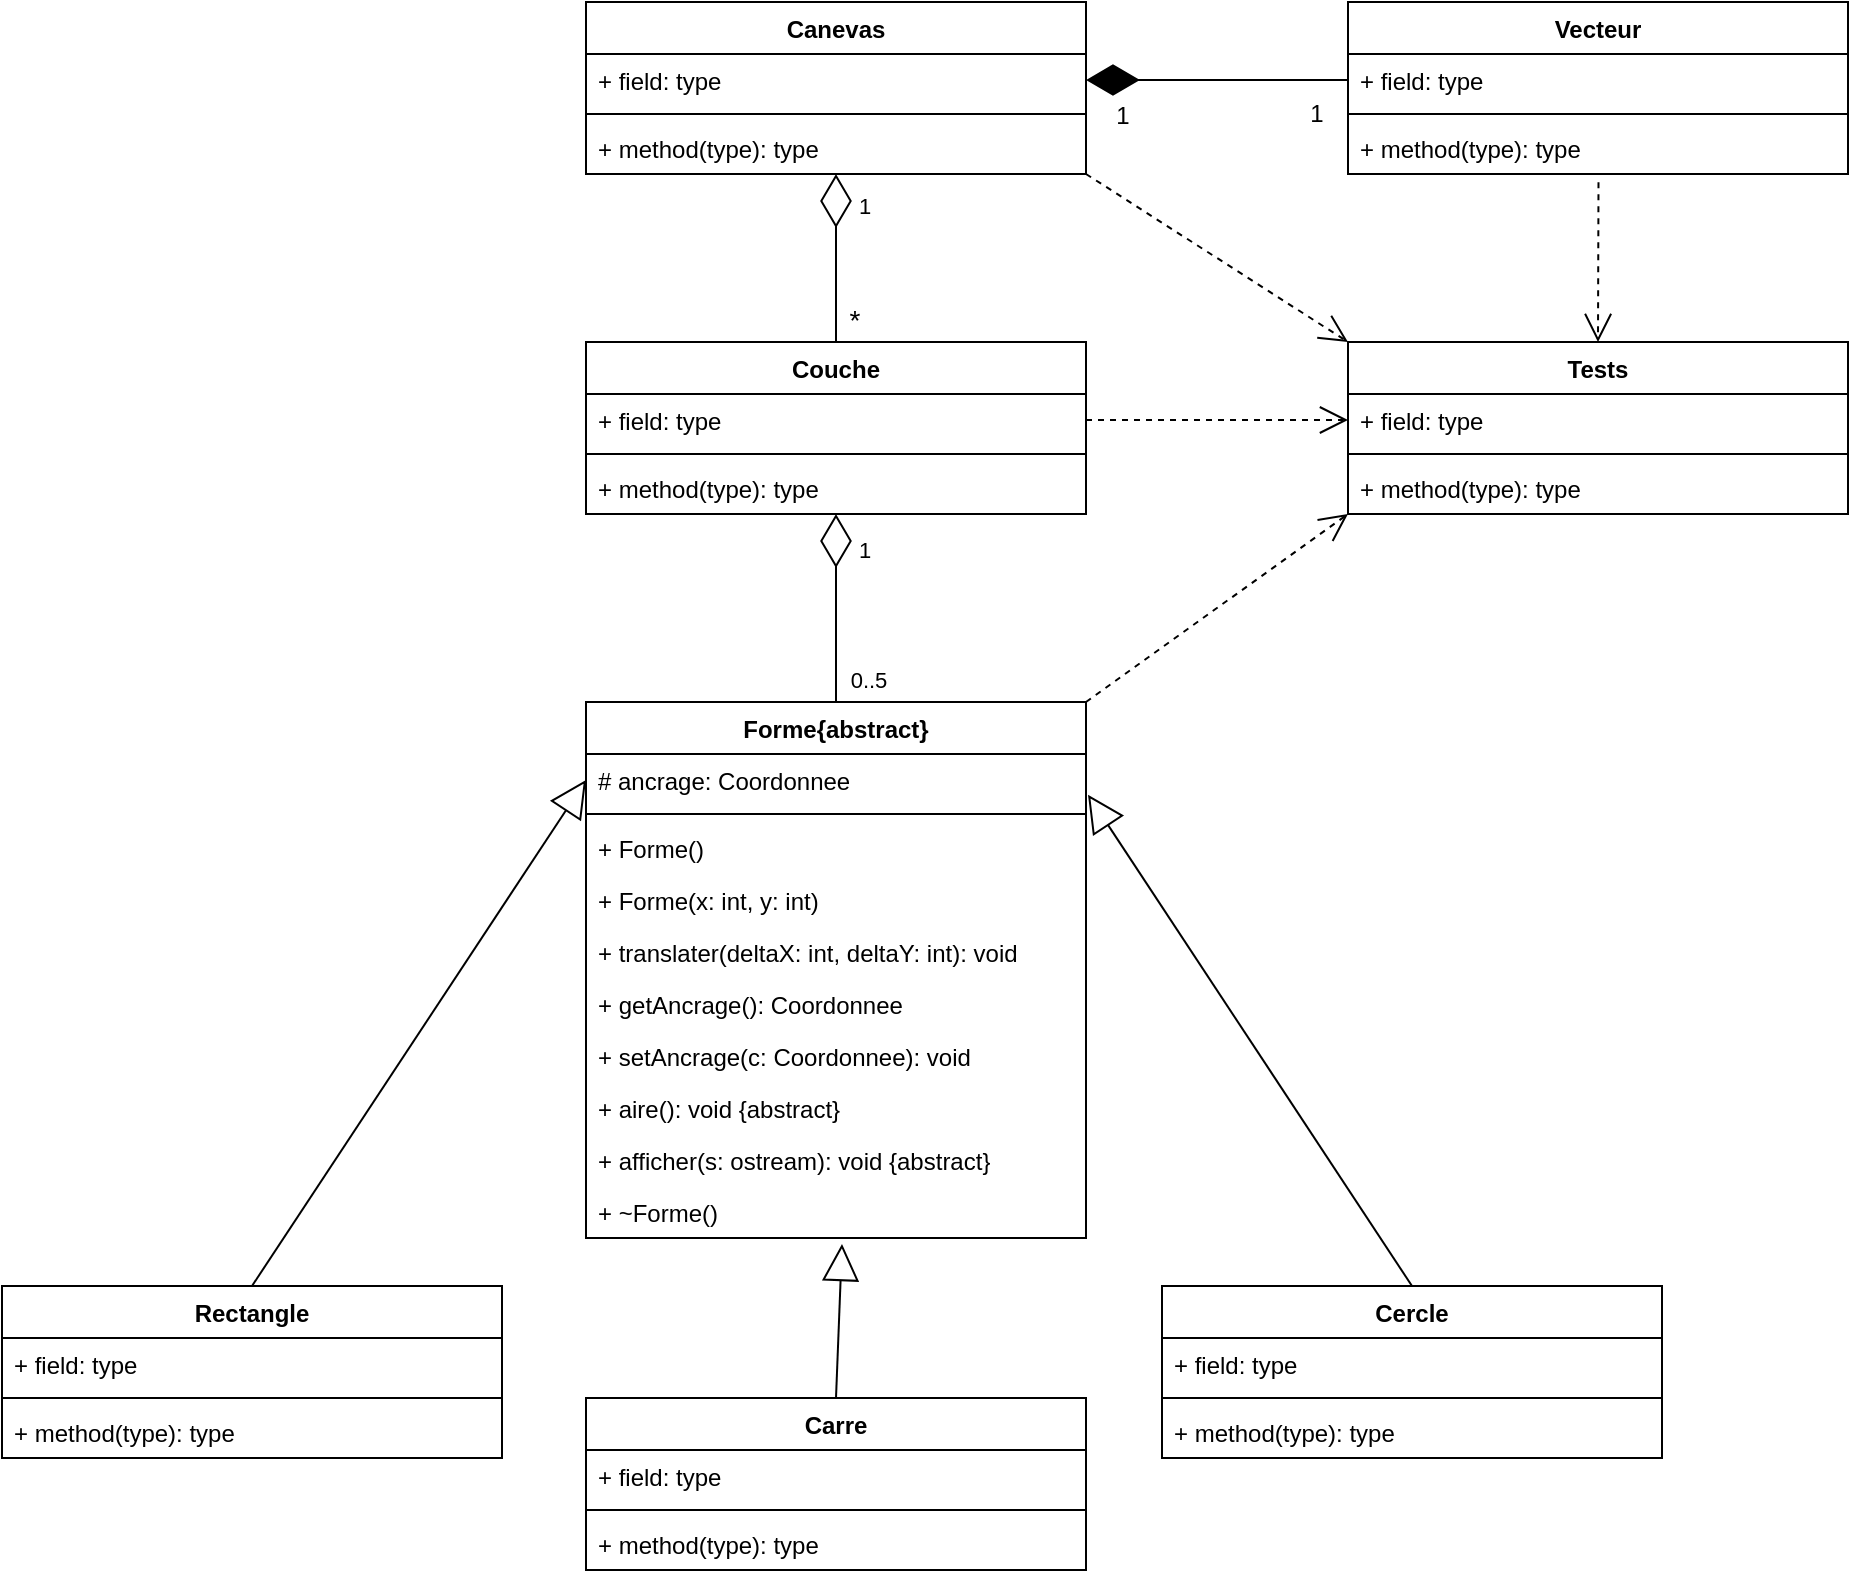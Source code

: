 <mxfile version="24.5.5" type="device">
  <diagram name="Page-1" id="CgnUULBLg6hnwR7-HXwo">
    <mxGraphModel dx="1137" dy="663" grid="0" gridSize="10" guides="1" tooltips="1" connect="1" arrows="1" fold="1" page="0" pageScale="1" pageWidth="850" pageHeight="1100" math="0" shadow="0">
      <root>
        <mxCell id="0" />
        <mxCell id="1" parent="0" />
        <mxCell id="39aX6Rvci1A8JW1GeRxu-1" value="&lt;div&gt;Tests&lt;/div&gt;&lt;div&gt;&lt;br&gt;&lt;/div&gt;" style="swimlane;fontStyle=1;align=center;verticalAlign=top;childLayout=stackLayout;horizontal=1;startSize=26;horizontalStack=0;resizeParent=1;resizeParentMax=0;resizeLast=0;collapsible=1;marginBottom=0;whiteSpace=wrap;html=1;" vertex="1" parent="1">
          <mxGeometry x="681" y="321" width="250" height="86" as="geometry" />
        </mxCell>
        <mxCell id="39aX6Rvci1A8JW1GeRxu-2" value="+ field: type" style="text;strokeColor=none;fillColor=none;align=left;verticalAlign=top;spacingLeft=4;spacingRight=4;overflow=hidden;rotatable=0;points=[[0,0.5],[1,0.5]];portConstraint=eastwest;whiteSpace=wrap;html=1;" vertex="1" parent="39aX6Rvci1A8JW1GeRxu-1">
          <mxGeometry y="26" width="250" height="26" as="geometry" />
        </mxCell>
        <mxCell id="39aX6Rvci1A8JW1GeRxu-3" value="" style="line;strokeWidth=1;fillColor=none;align=left;verticalAlign=middle;spacingTop=-1;spacingLeft=3;spacingRight=3;rotatable=0;labelPosition=right;points=[];portConstraint=eastwest;strokeColor=inherit;" vertex="1" parent="39aX6Rvci1A8JW1GeRxu-1">
          <mxGeometry y="52" width="250" height="8" as="geometry" />
        </mxCell>
        <mxCell id="39aX6Rvci1A8JW1GeRxu-4" value="+ method(type): type" style="text;strokeColor=none;fillColor=none;align=left;verticalAlign=top;spacingLeft=4;spacingRight=4;overflow=hidden;rotatable=0;points=[[0,0.5],[1,0.5]];portConstraint=eastwest;whiteSpace=wrap;html=1;" vertex="1" parent="39aX6Rvci1A8JW1GeRxu-1">
          <mxGeometry y="60" width="250" height="26" as="geometry" />
        </mxCell>
        <mxCell id="39aX6Rvci1A8JW1GeRxu-5" value="&lt;div&gt;Canevas&lt;/div&gt;" style="swimlane;fontStyle=1;align=center;verticalAlign=top;childLayout=stackLayout;horizontal=1;startSize=26;horizontalStack=0;resizeParent=1;resizeParentMax=0;resizeLast=0;collapsible=1;marginBottom=0;whiteSpace=wrap;html=1;" vertex="1" parent="1">
          <mxGeometry x="300" y="151" width="250" height="86" as="geometry" />
        </mxCell>
        <mxCell id="39aX6Rvci1A8JW1GeRxu-6" value="+ field: type" style="text;strokeColor=none;fillColor=none;align=left;verticalAlign=top;spacingLeft=4;spacingRight=4;overflow=hidden;rotatable=0;points=[[0,0.5],[1,0.5]];portConstraint=eastwest;whiteSpace=wrap;html=1;" vertex="1" parent="39aX6Rvci1A8JW1GeRxu-5">
          <mxGeometry y="26" width="250" height="26" as="geometry" />
        </mxCell>
        <mxCell id="39aX6Rvci1A8JW1GeRxu-7" value="" style="line;strokeWidth=1;fillColor=none;align=left;verticalAlign=middle;spacingTop=-1;spacingLeft=3;spacingRight=3;rotatable=0;labelPosition=right;points=[];portConstraint=eastwest;strokeColor=inherit;" vertex="1" parent="39aX6Rvci1A8JW1GeRxu-5">
          <mxGeometry y="52" width="250" height="8" as="geometry" />
        </mxCell>
        <mxCell id="39aX6Rvci1A8JW1GeRxu-8" value="+ method(type): type" style="text;strokeColor=none;fillColor=none;align=left;verticalAlign=top;spacingLeft=4;spacingRight=4;overflow=hidden;rotatable=0;points=[[0,0.5],[1,0.5]];portConstraint=eastwest;whiteSpace=wrap;html=1;" vertex="1" parent="39aX6Rvci1A8JW1GeRxu-5">
          <mxGeometry y="60" width="250" height="26" as="geometry" />
        </mxCell>
        <mxCell id="39aX6Rvci1A8JW1GeRxu-9" value="Couche" style="swimlane;fontStyle=1;align=center;verticalAlign=top;childLayout=stackLayout;horizontal=1;startSize=26;horizontalStack=0;resizeParent=1;resizeParentMax=0;resizeLast=0;collapsible=1;marginBottom=0;whiteSpace=wrap;html=1;" vertex="1" parent="1">
          <mxGeometry x="300" y="321" width="250" height="86" as="geometry" />
        </mxCell>
        <mxCell id="39aX6Rvci1A8JW1GeRxu-10" value="+ field: type" style="text;strokeColor=none;fillColor=none;align=left;verticalAlign=top;spacingLeft=4;spacingRight=4;overflow=hidden;rotatable=0;points=[[0,0.5],[1,0.5]];portConstraint=eastwest;whiteSpace=wrap;html=1;" vertex="1" parent="39aX6Rvci1A8JW1GeRxu-9">
          <mxGeometry y="26" width="250" height="26" as="geometry" />
        </mxCell>
        <mxCell id="39aX6Rvci1A8JW1GeRxu-11" value="" style="line;strokeWidth=1;fillColor=none;align=left;verticalAlign=middle;spacingTop=-1;spacingLeft=3;spacingRight=3;rotatable=0;labelPosition=right;points=[];portConstraint=eastwest;strokeColor=inherit;" vertex="1" parent="39aX6Rvci1A8JW1GeRxu-9">
          <mxGeometry y="52" width="250" height="8" as="geometry" />
        </mxCell>
        <mxCell id="39aX6Rvci1A8JW1GeRxu-12" value="+ method(type): type" style="text;strokeColor=none;fillColor=none;align=left;verticalAlign=top;spacingLeft=4;spacingRight=4;overflow=hidden;rotatable=0;points=[[0,0.5],[1,0.5]];portConstraint=eastwest;whiteSpace=wrap;html=1;" vertex="1" parent="39aX6Rvci1A8JW1GeRxu-9">
          <mxGeometry y="60" width="250" height="26" as="geometry" />
        </mxCell>
        <mxCell id="39aX6Rvci1A8JW1GeRxu-13" value="&lt;div&gt;Forme{abstract}&lt;/div&gt;" style="swimlane;fontStyle=1;align=center;verticalAlign=top;childLayout=stackLayout;horizontal=1;startSize=26;horizontalStack=0;resizeParent=1;resizeParentMax=0;resizeLast=0;collapsible=1;marginBottom=0;whiteSpace=wrap;html=1;" vertex="1" parent="1">
          <mxGeometry x="300" y="501" width="250" height="268" as="geometry" />
        </mxCell>
        <mxCell id="39aX6Rvci1A8JW1GeRxu-14" value="# ancrage: Coordonnee" style="text;strokeColor=none;fillColor=none;align=left;verticalAlign=top;spacingLeft=4;spacingRight=4;overflow=hidden;rotatable=0;points=[[0,0.5],[1,0.5]];portConstraint=eastwest;whiteSpace=wrap;html=1;" vertex="1" parent="39aX6Rvci1A8JW1GeRxu-13">
          <mxGeometry y="26" width="250" height="26" as="geometry" />
        </mxCell>
        <mxCell id="39aX6Rvci1A8JW1GeRxu-15" value="" style="line;strokeWidth=1;fillColor=none;align=left;verticalAlign=middle;spacingTop=-1;spacingLeft=3;spacingRight=3;rotatable=0;labelPosition=right;points=[];portConstraint=eastwest;strokeColor=inherit;" vertex="1" parent="39aX6Rvci1A8JW1GeRxu-13">
          <mxGeometry y="52" width="250" height="8" as="geometry" />
        </mxCell>
        <mxCell id="39aX6Rvci1A8JW1GeRxu-16" value="&lt;div&gt;+ Forme()&lt;br&gt;&lt;/div&gt;" style="text;strokeColor=none;fillColor=none;align=left;verticalAlign=top;spacingLeft=4;spacingRight=4;overflow=hidden;rotatable=0;points=[[0,0.5],[1,0.5]];portConstraint=eastwest;whiteSpace=wrap;html=1;" vertex="1" parent="39aX6Rvci1A8JW1GeRxu-13">
          <mxGeometry y="60" width="250" height="26" as="geometry" />
        </mxCell>
        <mxCell id="39aX6Rvci1A8JW1GeRxu-53" value="&lt;div&gt;+ Forme(x: int, y: int)&lt;/div&gt;" style="text;strokeColor=none;fillColor=none;align=left;verticalAlign=top;spacingLeft=4;spacingRight=4;overflow=hidden;rotatable=0;points=[[0,0.5],[1,0.5]];portConstraint=eastwest;whiteSpace=wrap;html=1;" vertex="1" parent="39aX6Rvci1A8JW1GeRxu-13">
          <mxGeometry y="86" width="250" height="26" as="geometry" />
        </mxCell>
        <mxCell id="39aX6Rvci1A8JW1GeRxu-54" value="&lt;div&gt;+ translater(deltaX: int, deltaY: int): void&lt;br&gt;&lt;/div&gt;" style="text;strokeColor=none;fillColor=none;align=left;verticalAlign=top;spacingLeft=4;spacingRight=4;overflow=hidden;rotatable=0;points=[[0,0.5],[1,0.5]];portConstraint=eastwest;whiteSpace=wrap;html=1;" vertex="1" parent="39aX6Rvci1A8JW1GeRxu-13">
          <mxGeometry y="112" width="250" height="26" as="geometry" />
        </mxCell>
        <mxCell id="39aX6Rvci1A8JW1GeRxu-55" value="&lt;div&gt;+ getAncrage(): Coordonnee&lt;br&gt;&lt;/div&gt;" style="text;strokeColor=none;fillColor=none;align=left;verticalAlign=top;spacingLeft=4;spacingRight=4;overflow=hidden;rotatable=0;points=[[0,0.5],[1,0.5]];portConstraint=eastwest;whiteSpace=wrap;html=1;" vertex="1" parent="39aX6Rvci1A8JW1GeRxu-13">
          <mxGeometry y="138" width="250" height="26" as="geometry" />
        </mxCell>
        <mxCell id="39aX6Rvci1A8JW1GeRxu-56" value="&lt;div&gt;+ setAncrage(c: Coordonnee): void&lt;br&gt;&lt;/div&gt;" style="text;strokeColor=none;fillColor=none;align=left;verticalAlign=top;spacingLeft=4;spacingRight=4;overflow=hidden;rotatable=0;points=[[0,0.5],[1,0.5]];portConstraint=eastwest;whiteSpace=wrap;html=1;" vertex="1" parent="39aX6Rvci1A8JW1GeRxu-13">
          <mxGeometry y="164" width="250" height="26" as="geometry" />
        </mxCell>
        <mxCell id="39aX6Rvci1A8JW1GeRxu-57" value="&lt;div&gt;+ aire(): void {abstract}&lt;br&gt;&lt;/div&gt;" style="text;strokeColor=none;fillColor=none;align=left;verticalAlign=top;spacingLeft=4;spacingRight=4;overflow=hidden;rotatable=0;points=[[0,0.5],[1,0.5]];portConstraint=eastwest;whiteSpace=wrap;html=1;" vertex="1" parent="39aX6Rvci1A8JW1GeRxu-13">
          <mxGeometry y="190" width="250" height="26" as="geometry" />
        </mxCell>
        <mxCell id="39aX6Rvci1A8JW1GeRxu-58" value="&lt;div&gt;+ afficher(s: ostream): void {abstract}&lt;br&gt;&lt;/div&gt;" style="text;strokeColor=none;fillColor=none;align=left;verticalAlign=top;spacingLeft=4;spacingRight=4;overflow=hidden;rotatable=0;points=[[0,0.5],[1,0.5]];portConstraint=eastwest;whiteSpace=wrap;html=1;" vertex="1" parent="39aX6Rvci1A8JW1GeRxu-13">
          <mxGeometry y="216" width="250" height="26" as="geometry" />
        </mxCell>
        <mxCell id="39aX6Rvci1A8JW1GeRxu-59" value="&lt;div&gt;+ ~Forme()&lt;br&gt;&lt;/div&gt;" style="text;strokeColor=none;fillColor=none;align=left;verticalAlign=top;spacingLeft=4;spacingRight=4;overflow=hidden;rotatable=0;points=[[0,0.5],[1,0.5]];portConstraint=eastwest;whiteSpace=wrap;html=1;" vertex="1" parent="39aX6Rvci1A8JW1GeRxu-13">
          <mxGeometry y="242" width="250" height="26" as="geometry" />
        </mxCell>
        <mxCell id="39aX6Rvci1A8JW1GeRxu-17" value="Rectangle" style="swimlane;fontStyle=1;align=center;verticalAlign=top;childLayout=stackLayout;horizontal=1;startSize=26;horizontalStack=0;resizeParent=1;resizeParentMax=0;resizeLast=0;collapsible=1;marginBottom=0;whiteSpace=wrap;html=1;" vertex="1" parent="1">
          <mxGeometry x="8" y="793" width="250" height="86" as="geometry" />
        </mxCell>
        <mxCell id="39aX6Rvci1A8JW1GeRxu-18" value="+ field: type" style="text;strokeColor=none;fillColor=none;align=left;verticalAlign=top;spacingLeft=4;spacingRight=4;overflow=hidden;rotatable=0;points=[[0,0.5],[1,0.5]];portConstraint=eastwest;whiteSpace=wrap;html=1;" vertex="1" parent="39aX6Rvci1A8JW1GeRxu-17">
          <mxGeometry y="26" width="250" height="26" as="geometry" />
        </mxCell>
        <mxCell id="39aX6Rvci1A8JW1GeRxu-19" value="" style="line;strokeWidth=1;fillColor=none;align=left;verticalAlign=middle;spacingTop=-1;spacingLeft=3;spacingRight=3;rotatable=0;labelPosition=right;points=[];portConstraint=eastwest;strokeColor=inherit;" vertex="1" parent="39aX6Rvci1A8JW1GeRxu-17">
          <mxGeometry y="52" width="250" height="8" as="geometry" />
        </mxCell>
        <mxCell id="39aX6Rvci1A8JW1GeRxu-20" value="+ method(type): type" style="text;strokeColor=none;fillColor=none;align=left;verticalAlign=top;spacingLeft=4;spacingRight=4;overflow=hidden;rotatable=0;points=[[0,0.5],[1,0.5]];portConstraint=eastwest;whiteSpace=wrap;html=1;" vertex="1" parent="39aX6Rvci1A8JW1GeRxu-17">
          <mxGeometry y="60" width="250" height="26" as="geometry" />
        </mxCell>
        <mxCell id="39aX6Rvci1A8JW1GeRxu-21" value="&lt;div&gt;Carre&lt;/div&gt;" style="swimlane;fontStyle=1;align=center;verticalAlign=top;childLayout=stackLayout;horizontal=1;startSize=26;horizontalStack=0;resizeParent=1;resizeParentMax=0;resizeLast=0;collapsible=1;marginBottom=0;whiteSpace=wrap;html=1;" vertex="1" parent="1">
          <mxGeometry x="300" y="849" width="250" height="86" as="geometry" />
        </mxCell>
        <mxCell id="39aX6Rvci1A8JW1GeRxu-22" value="+ field: type" style="text;strokeColor=none;fillColor=none;align=left;verticalAlign=top;spacingLeft=4;spacingRight=4;overflow=hidden;rotatable=0;points=[[0,0.5],[1,0.5]];portConstraint=eastwest;whiteSpace=wrap;html=1;" vertex="1" parent="39aX6Rvci1A8JW1GeRxu-21">
          <mxGeometry y="26" width="250" height="26" as="geometry" />
        </mxCell>
        <mxCell id="39aX6Rvci1A8JW1GeRxu-23" value="" style="line;strokeWidth=1;fillColor=none;align=left;verticalAlign=middle;spacingTop=-1;spacingLeft=3;spacingRight=3;rotatable=0;labelPosition=right;points=[];portConstraint=eastwest;strokeColor=inherit;" vertex="1" parent="39aX6Rvci1A8JW1GeRxu-21">
          <mxGeometry y="52" width="250" height="8" as="geometry" />
        </mxCell>
        <mxCell id="39aX6Rvci1A8JW1GeRxu-24" value="+ method(type): type" style="text;strokeColor=none;fillColor=none;align=left;verticalAlign=top;spacingLeft=4;spacingRight=4;overflow=hidden;rotatable=0;points=[[0,0.5],[1,0.5]];portConstraint=eastwest;whiteSpace=wrap;html=1;" vertex="1" parent="39aX6Rvci1A8JW1GeRxu-21">
          <mxGeometry y="60" width="250" height="26" as="geometry" />
        </mxCell>
        <mxCell id="39aX6Rvci1A8JW1GeRxu-25" value="Cercle" style="swimlane;fontStyle=1;align=center;verticalAlign=top;childLayout=stackLayout;horizontal=1;startSize=26;horizontalStack=0;resizeParent=1;resizeParentMax=0;resizeLast=0;collapsible=1;marginBottom=0;whiteSpace=wrap;html=1;" vertex="1" parent="1">
          <mxGeometry x="588" y="793" width="250" height="86" as="geometry" />
        </mxCell>
        <mxCell id="39aX6Rvci1A8JW1GeRxu-26" value="+ field: type" style="text;strokeColor=none;fillColor=none;align=left;verticalAlign=top;spacingLeft=4;spacingRight=4;overflow=hidden;rotatable=0;points=[[0,0.5],[1,0.5]];portConstraint=eastwest;whiteSpace=wrap;html=1;" vertex="1" parent="39aX6Rvci1A8JW1GeRxu-25">
          <mxGeometry y="26" width="250" height="26" as="geometry" />
        </mxCell>
        <mxCell id="39aX6Rvci1A8JW1GeRxu-27" value="" style="line;strokeWidth=1;fillColor=none;align=left;verticalAlign=middle;spacingTop=-1;spacingLeft=3;spacingRight=3;rotatable=0;labelPosition=right;points=[];portConstraint=eastwest;strokeColor=inherit;" vertex="1" parent="39aX6Rvci1A8JW1GeRxu-25">
          <mxGeometry y="52" width="250" height="8" as="geometry" />
        </mxCell>
        <mxCell id="39aX6Rvci1A8JW1GeRxu-28" value="+ method(type): type" style="text;strokeColor=none;fillColor=none;align=left;verticalAlign=top;spacingLeft=4;spacingRight=4;overflow=hidden;rotatable=0;points=[[0,0.5],[1,0.5]];portConstraint=eastwest;whiteSpace=wrap;html=1;" vertex="1" parent="39aX6Rvci1A8JW1GeRxu-25">
          <mxGeometry y="60" width="250" height="26" as="geometry" />
        </mxCell>
        <mxCell id="39aX6Rvci1A8JW1GeRxu-29" value="&lt;div&gt;Vecteur&lt;/div&gt;" style="swimlane;fontStyle=1;align=center;verticalAlign=top;childLayout=stackLayout;horizontal=1;startSize=26;horizontalStack=0;resizeParent=1;resizeParentMax=0;resizeLast=0;collapsible=1;marginBottom=0;whiteSpace=wrap;html=1;" vertex="1" parent="1">
          <mxGeometry x="681" y="151" width="250" height="86" as="geometry" />
        </mxCell>
        <mxCell id="39aX6Rvci1A8JW1GeRxu-30" value="+ field: type" style="text;strokeColor=none;fillColor=none;align=left;verticalAlign=top;spacingLeft=4;spacingRight=4;overflow=hidden;rotatable=0;points=[[0,0.5],[1,0.5]];portConstraint=eastwest;whiteSpace=wrap;html=1;" vertex="1" parent="39aX6Rvci1A8JW1GeRxu-29">
          <mxGeometry y="26" width="250" height="26" as="geometry" />
        </mxCell>
        <mxCell id="39aX6Rvci1A8JW1GeRxu-31" value="" style="line;strokeWidth=1;fillColor=none;align=left;verticalAlign=middle;spacingTop=-1;spacingLeft=3;spacingRight=3;rotatable=0;labelPosition=right;points=[];portConstraint=eastwest;strokeColor=inherit;" vertex="1" parent="39aX6Rvci1A8JW1GeRxu-29">
          <mxGeometry y="52" width="250" height="8" as="geometry" />
        </mxCell>
        <mxCell id="39aX6Rvci1A8JW1GeRxu-32" value="+ method(type): type" style="text;strokeColor=none;fillColor=none;align=left;verticalAlign=top;spacingLeft=4;spacingRight=4;overflow=hidden;rotatable=0;points=[[0,0.5],[1,0.5]];portConstraint=eastwest;whiteSpace=wrap;html=1;" vertex="1" parent="39aX6Rvci1A8JW1GeRxu-29">
          <mxGeometry y="60" width="250" height="26" as="geometry" />
        </mxCell>
        <mxCell id="39aX6Rvci1A8JW1GeRxu-33" value="" style="endArrow=block;endSize=16;endFill=0;html=1;rounded=0;entryX=0;entryY=0.5;entryDx=0;entryDy=0;exitX=0.5;exitY=0;exitDx=0;exitDy=0;" edge="1" parent="1" source="39aX6Rvci1A8JW1GeRxu-17" target="39aX6Rvci1A8JW1GeRxu-14">
          <mxGeometry width="160" relative="1" as="geometry">
            <mxPoint x="101" y="636" as="sourcePoint" />
            <mxPoint x="261" y="636" as="targetPoint" />
          </mxGeometry>
        </mxCell>
        <mxCell id="39aX6Rvci1A8JW1GeRxu-38" value="" style="endArrow=block;endSize=16;endFill=0;html=1;rounded=0;exitX=0.5;exitY=0;exitDx=0;exitDy=0;entryX=0.512;entryY=1.115;entryDx=0;entryDy=0;entryPerimeter=0;" edge="1" parent="1" source="39aX6Rvci1A8JW1GeRxu-21" target="39aX6Rvci1A8JW1GeRxu-59">
          <mxGeometry width="160" relative="1" as="geometry">
            <mxPoint x="145" y="680" as="sourcePoint" />
            <mxPoint x="421" y="755" as="targetPoint" />
          </mxGeometry>
        </mxCell>
        <mxCell id="39aX6Rvci1A8JW1GeRxu-39" value="" style="endArrow=block;endSize=16;endFill=0;html=1;rounded=0;entryX=1.004;entryY=0.782;entryDx=0;entryDy=0;exitX=0.5;exitY=0;exitDx=0;exitDy=0;entryPerimeter=0;" edge="1" parent="1" source="39aX6Rvci1A8JW1GeRxu-25" target="39aX6Rvci1A8JW1GeRxu-14">
          <mxGeometry width="160" relative="1" as="geometry">
            <mxPoint x="155" y="690" as="sourcePoint" />
            <mxPoint x="320" y="535" as="targetPoint" />
          </mxGeometry>
        </mxCell>
        <mxCell id="39aX6Rvci1A8JW1GeRxu-40" value="1" style="endArrow=diamondThin;endFill=0;endSize=24;html=1;rounded=0;entryX=0.5;entryY=1;entryDx=0;entryDy=0;exitX=0.5;exitY=0;exitDx=0;exitDy=0;" edge="1" parent="1" source="39aX6Rvci1A8JW1GeRxu-13" target="39aX6Rvci1A8JW1GeRxu-9">
          <mxGeometry x="0.617" y="-14" width="160" relative="1" as="geometry">
            <mxPoint x="469" y="465" as="sourcePoint" />
            <mxPoint x="629" y="465" as="targetPoint" />
            <mxPoint as="offset" />
          </mxGeometry>
        </mxCell>
        <mxCell id="39aX6Rvci1A8JW1GeRxu-43" value="0..5" style="edgeLabel;html=1;align=center;verticalAlign=middle;resizable=0;points=[];" vertex="1" connectable="0" parent="39aX6Rvci1A8JW1GeRxu-40">
          <mxGeometry x="-0.082" y="-2" relative="1" as="geometry">
            <mxPoint x="14" y="32" as="offset" />
          </mxGeometry>
        </mxCell>
        <mxCell id="39aX6Rvci1A8JW1GeRxu-44" value="1" style="endArrow=diamondThin;endFill=0;endSize=24;html=1;rounded=0;entryX=0.5;entryY=1;entryDx=0;entryDy=0;exitX=0.5;exitY=0;exitDx=0;exitDy=0;" edge="1" parent="1" source="39aX6Rvci1A8JW1GeRxu-9" target="39aX6Rvci1A8JW1GeRxu-5">
          <mxGeometry x="0.617" y="-14" width="160" relative="1" as="geometry">
            <mxPoint x="425" y="323" as="sourcePoint" />
            <mxPoint x="435" y="417" as="targetPoint" />
            <mxPoint as="offset" />
          </mxGeometry>
        </mxCell>
        <mxCell id="39aX6Rvci1A8JW1GeRxu-45" value="*" style="edgeLabel;html=1;align=center;verticalAlign=middle;resizable=0;points=[];fontSize=14;" vertex="1" connectable="0" parent="39aX6Rvci1A8JW1GeRxu-44">
          <mxGeometry x="-0.082" y="-2" relative="1" as="geometry">
            <mxPoint x="7" y="27" as="offset" />
          </mxGeometry>
        </mxCell>
        <mxCell id="39aX6Rvci1A8JW1GeRxu-46" value="" style="endArrow=diamondThin;endFill=1;endSize=24;html=1;rounded=0;entryX=1;entryY=0.5;entryDx=0;entryDy=0;exitX=0;exitY=0.5;exitDx=0;exitDy=0;" edge="1" parent="1" source="39aX6Rvci1A8JW1GeRxu-30" target="39aX6Rvci1A8JW1GeRxu-6">
          <mxGeometry width="160" relative="1" as="geometry">
            <mxPoint x="556" y="270" as="sourcePoint" />
            <mxPoint x="716" y="270" as="targetPoint" />
          </mxGeometry>
        </mxCell>
        <mxCell id="39aX6Rvci1A8JW1GeRxu-47" value="&lt;div style=&quot;font-size: 12px;&quot;&gt;1&lt;/div&gt;" style="edgeLabel;html=1;align=center;verticalAlign=middle;resizable=0;points=[];fontSize=12;" vertex="1" connectable="0" parent="39aX6Rvci1A8JW1GeRxu-46">
          <mxGeometry x="0.216" y="4" relative="1" as="geometry">
            <mxPoint x="-34" y="14" as="offset" />
          </mxGeometry>
        </mxCell>
        <mxCell id="39aX6Rvci1A8JW1GeRxu-48" value="&lt;div style=&quot;font-size: 12px;&quot;&gt;1&lt;/div&gt;" style="edgeLabel;html=1;align=center;verticalAlign=middle;resizable=0;points=[];fontSize=12;" vertex="1" connectable="0" parent="39aX6Rvci1A8JW1GeRxu-46">
          <mxGeometry x="-0.178" y="-1" relative="1" as="geometry">
            <mxPoint x="38" y="18" as="offset" />
          </mxGeometry>
        </mxCell>
        <mxCell id="39aX6Rvci1A8JW1GeRxu-49" value="" style="endArrow=open;endSize=12;dashed=1;html=1;rounded=0;entryX=0.5;entryY=0;entryDx=0;entryDy=0;exitX=0.501;exitY=1.16;exitDx=0;exitDy=0;exitPerimeter=0;" edge="1" parent="1" source="39aX6Rvci1A8JW1GeRxu-32" target="39aX6Rvci1A8JW1GeRxu-1">
          <mxGeometry width="160" relative="1" as="geometry">
            <mxPoint x="718" y="463" as="sourcePoint" />
            <mxPoint x="878" y="463" as="targetPoint" />
          </mxGeometry>
        </mxCell>
        <mxCell id="39aX6Rvci1A8JW1GeRxu-50" value="" style="endArrow=open;endSize=12;dashed=1;html=1;rounded=0;entryX=0;entryY=0;entryDx=0;entryDy=0;exitX=1;exitY=1;exitDx=0;exitDy=0;" edge="1" parent="1" source="39aX6Rvci1A8JW1GeRxu-5" target="39aX6Rvci1A8JW1GeRxu-1">
          <mxGeometry width="160" relative="1" as="geometry">
            <mxPoint x="574" y="245" as="sourcePoint" />
            <mxPoint x="574" y="325" as="targetPoint" />
          </mxGeometry>
        </mxCell>
        <mxCell id="39aX6Rvci1A8JW1GeRxu-51" value="" style="endArrow=open;endSize=12;dashed=1;html=1;rounded=0;entryX=0;entryY=0.5;entryDx=0;entryDy=0;exitX=1;exitY=0.5;exitDx=0;exitDy=0;" edge="1" parent="1" source="39aX6Rvci1A8JW1GeRxu-10" target="39aX6Rvci1A8JW1GeRxu-2">
          <mxGeometry width="160" relative="1" as="geometry">
            <mxPoint x="826" y="261" as="sourcePoint" />
            <mxPoint x="826" y="341" as="targetPoint" />
          </mxGeometry>
        </mxCell>
        <mxCell id="39aX6Rvci1A8JW1GeRxu-52" value="" style="endArrow=open;endSize=12;dashed=1;html=1;rounded=0;entryX=0;entryY=1;entryDx=0;entryDy=0;exitX=1;exitY=0;exitDx=0;exitDy=0;" edge="1" parent="1" source="39aX6Rvci1A8JW1GeRxu-13" target="39aX6Rvci1A8JW1GeRxu-1">
          <mxGeometry width="160" relative="1" as="geometry">
            <mxPoint x="836" y="271" as="sourcePoint" />
            <mxPoint x="836" y="351" as="targetPoint" />
          </mxGeometry>
        </mxCell>
      </root>
    </mxGraphModel>
  </diagram>
</mxfile>
